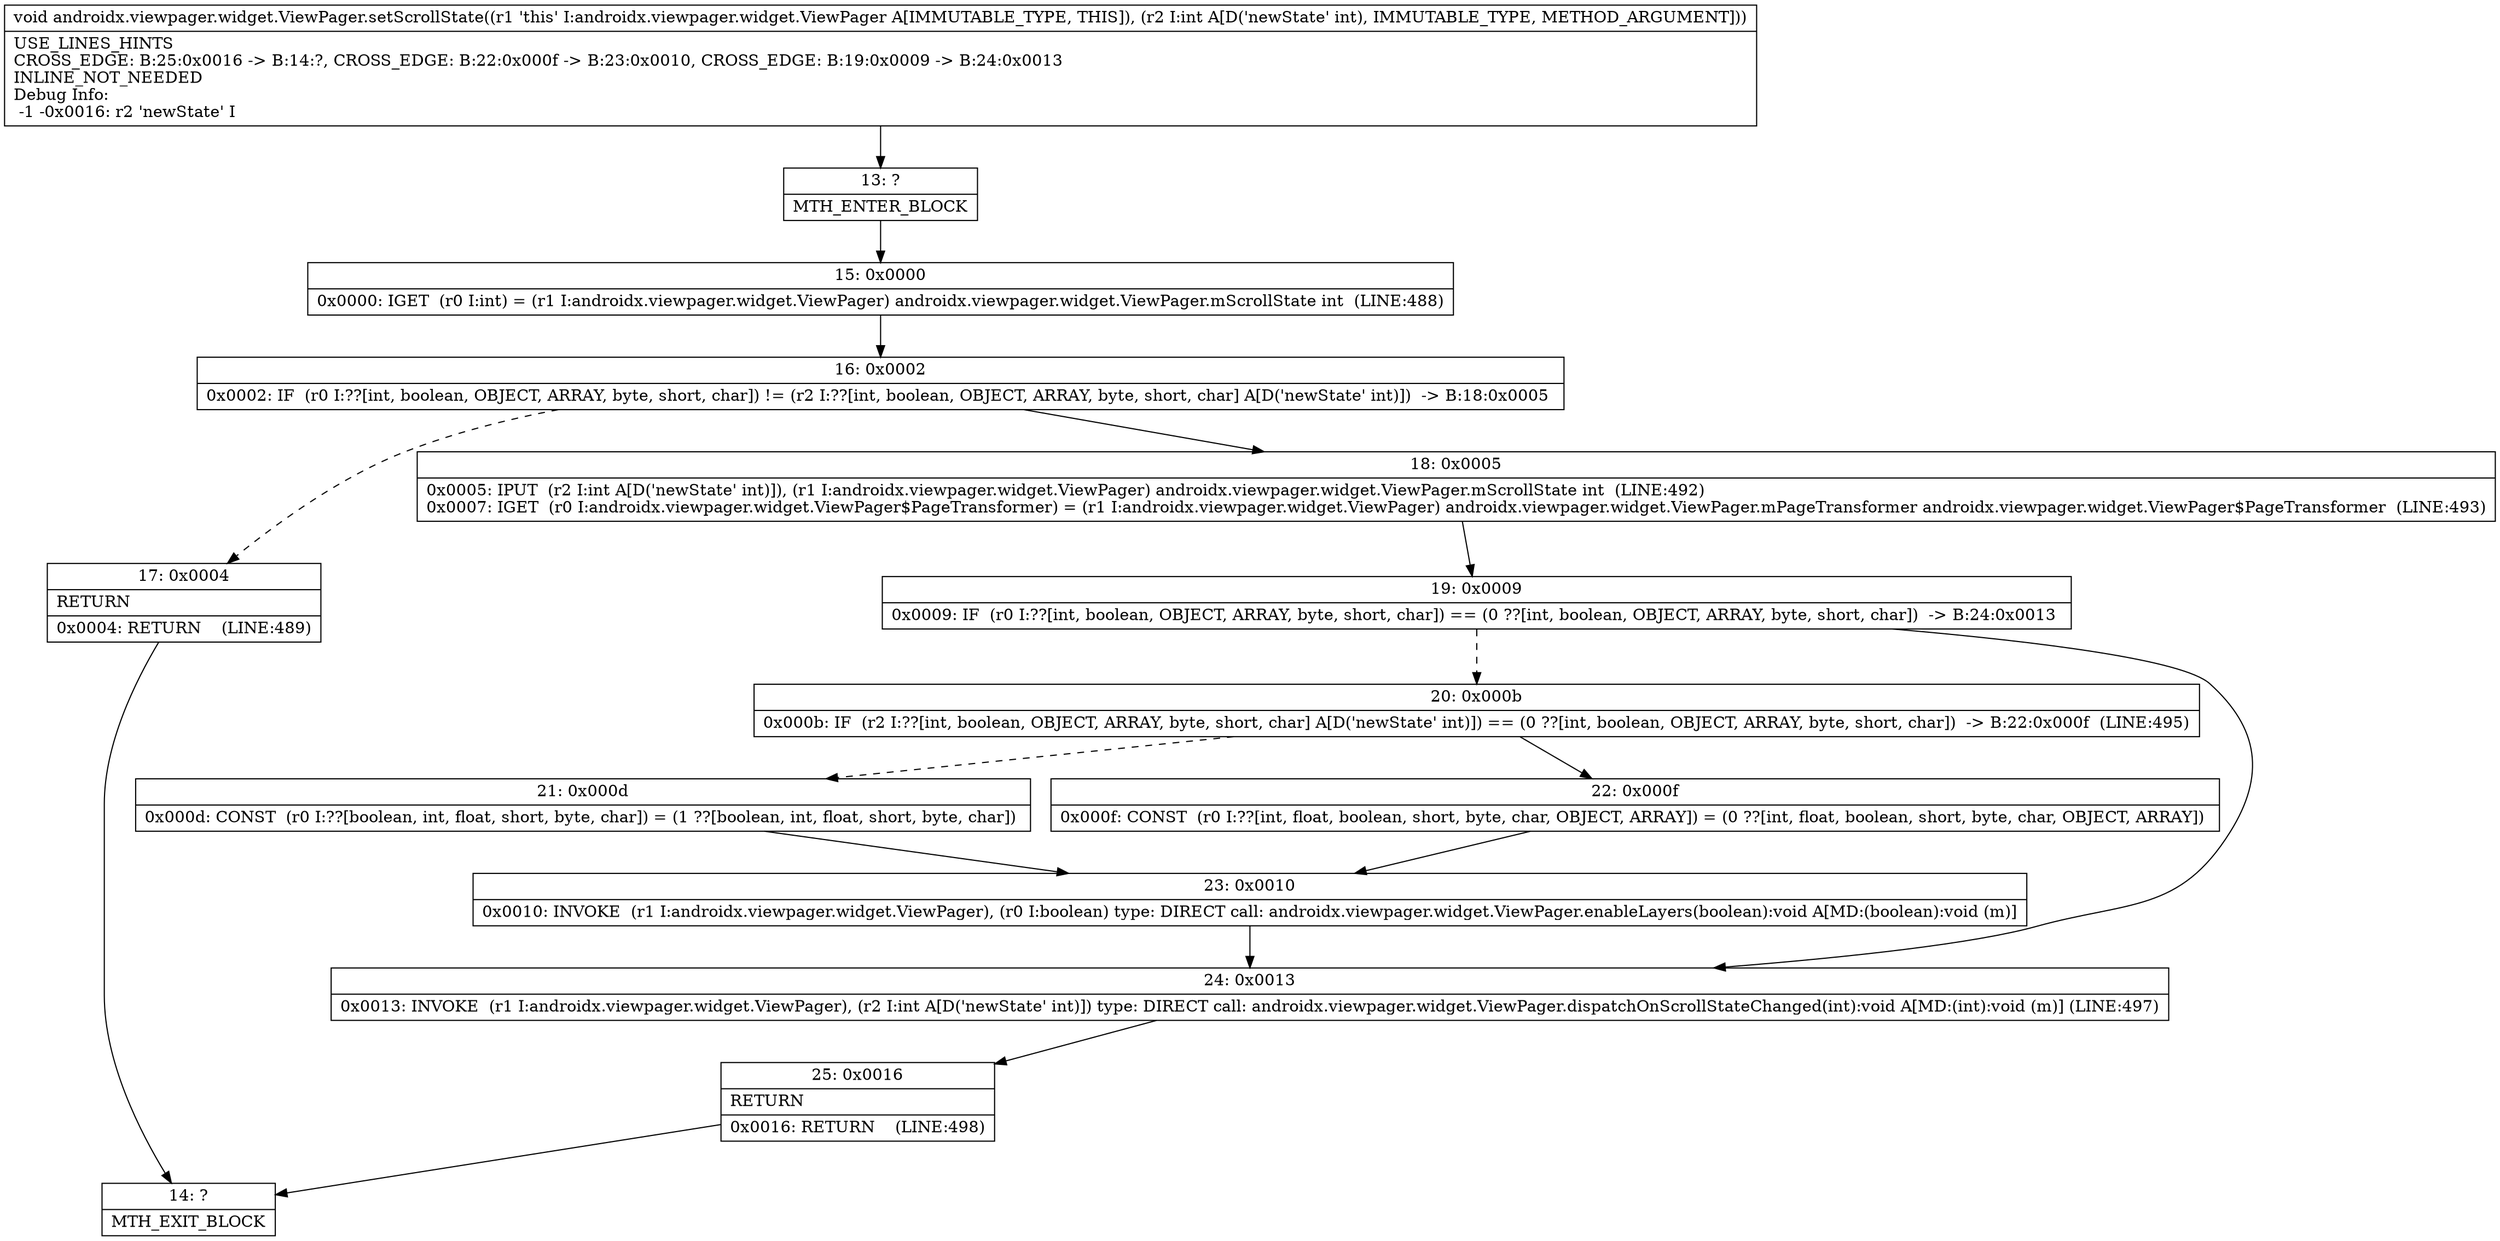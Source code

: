 digraph "CFG forandroidx.viewpager.widget.ViewPager.setScrollState(I)V" {
Node_13 [shape=record,label="{13\:\ ?|MTH_ENTER_BLOCK\l}"];
Node_15 [shape=record,label="{15\:\ 0x0000|0x0000: IGET  (r0 I:int) = (r1 I:androidx.viewpager.widget.ViewPager) androidx.viewpager.widget.ViewPager.mScrollState int  (LINE:488)\l}"];
Node_16 [shape=record,label="{16\:\ 0x0002|0x0002: IF  (r0 I:??[int, boolean, OBJECT, ARRAY, byte, short, char]) != (r2 I:??[int, boolean, OBJECT, ARRAY, byte, short, char] A[D('newState' int)])  \-\> B:18:0x0005 \l}"];
Node_17 [shape=record,label="{17\:\ 0x0004|RETURN\l|0x0004: RETURN    (LINE:489)\l}"];
Node_14 [shape=record,label="{14\:\ ?|MTH_EXIT_BLOCK\l}"];
Node_18 [shape=record,label="{18\:\ 0x0005|0x0005: IPUT  (r2 I:int A[D('newState' int)]), (r1 I:androidx.viewpager.widget.ViewPager) androidx.viewpager.widget.ViewPager.mScrollState int  (LINE:492)\l0x0007: IGET  (r0 I:androidx.viewpager.widget.ViewPager$PageTransformer) = (r1 I:androidx.viewpager.widget.ViewPager) androidx.viewpager.widget.ViewPager.mPageTransformer androidx.viewpager.widget.ViewPager$PageTransformer  (LINE:493)\l}"];
Node_19 [shape=record,label="{19\:\ 0x0009|0x0009: IF  (r0 I:??[int, boolean, OBJECT, ARRAY, byte, short, char]) == (0 ??[int, boolean, OBJECT, ARRAY, byte, short, char])  \-\> B:24:0x0013 \l}"];
Node_20 [shape=record,label="{20\:\ 0x000b|0x000b: IF  (r2 I:??[int, boolean, OBJECT, ARRAY, byte, short, char] A[D('newState' int)]) == (0 ??[int, boolean, OBJECT, ARRAY, byte, short, char])  \-\> B:22:0x000f  (LINE:495)\l}"];
Node_21 [shape=record,label="{21\:\ 0x000d|0x000d: CONST  (r0 I:??[boolean, int, float, short, byte, char]) = (1 ??[boolean, int, float, short, byte, char]) \l}"];
Node_23 [shape=record,label="{23\:\ 0x0010|0x0010: INVOKE  (r1 I:androidx.viewpager.widget.ViewPager), (r0 I:boolean) type: DIRECT call: androidx.viewpager.widget.ViewPager.enableLayers(boolean):void A[MD:(boolean):void (m)]\l}"];
Node_22 [shape=record,label="{22\:\ 0x000f|0x000f: CONST  (r0 I:??[int, float, boolean, short, byte, char, OBJECT, ARRAY]) = (0 ??[int, float, boolean, short, byte, char, OBJECT, ARRAY]) \l}"];
Node_24 [shape=record,label="{24\:\ 0x0013|0x0013: INVOKE  (r1 I:androidx.viewpager.widget.ViewPager), (r2 I:int A[D('newState' int)]) type: DIRECT call: androidx.viewpager.widget.ViewPager.dispatchOnScrollStateChanged(int):void A[MD:(int):void (m)] (LINE:497)\l}"];
Node_25 [shape=record,label="{25\:\ 0x0016|RETURN\l|0x0016: RETURN    (LINE:498)\l}"];
MethodNode[shape=record,label="{void androidx.viewpager.widget.ViewPager.setScrollState((r1 'this' I:androidx.viewpager.widget.ViewPager A[IMMUTABLE_TYPE, THIS]), (r2 I:int A[D('newState' int), IMMUTABLE_TYPE, METHOD_ARGUMENT]))  | USE_LINES_HINTS\lCROSS_EDGE: B:25:0x0016 \-\> B:14:?, CROSS_EDGE: B:22:0x000f \-\> B:23:0x0010, CROSS_EDGE: B:19:0x0009 \-\> B:24:0x0013\lINLINE_NOT_NEEDED\lDebug Info:\l  \-1 \-0x0016: r2 'newState' I\l}"];
MethodNode -> Node_13;Node_13 -> Node_15;
Node_15 -> Node_16;
Node_16 -> Node_17[style=dashed];
Node_16 -> Node_18;
Node_17 -> Node_14;
Node_18 -> Node_19;
Node_19 -> Node_20[style=dashed];
Node_19 -> Node_24;
Node_20 -> Node_21[style=dashed];
Node_20 -> Node_22;
Node_21 -> Node_23;
Node_23 -> Node_24;
Node_22 -> Node_23;
Node_24 -> Node_25;
Node_25 -> Node_14;
}

